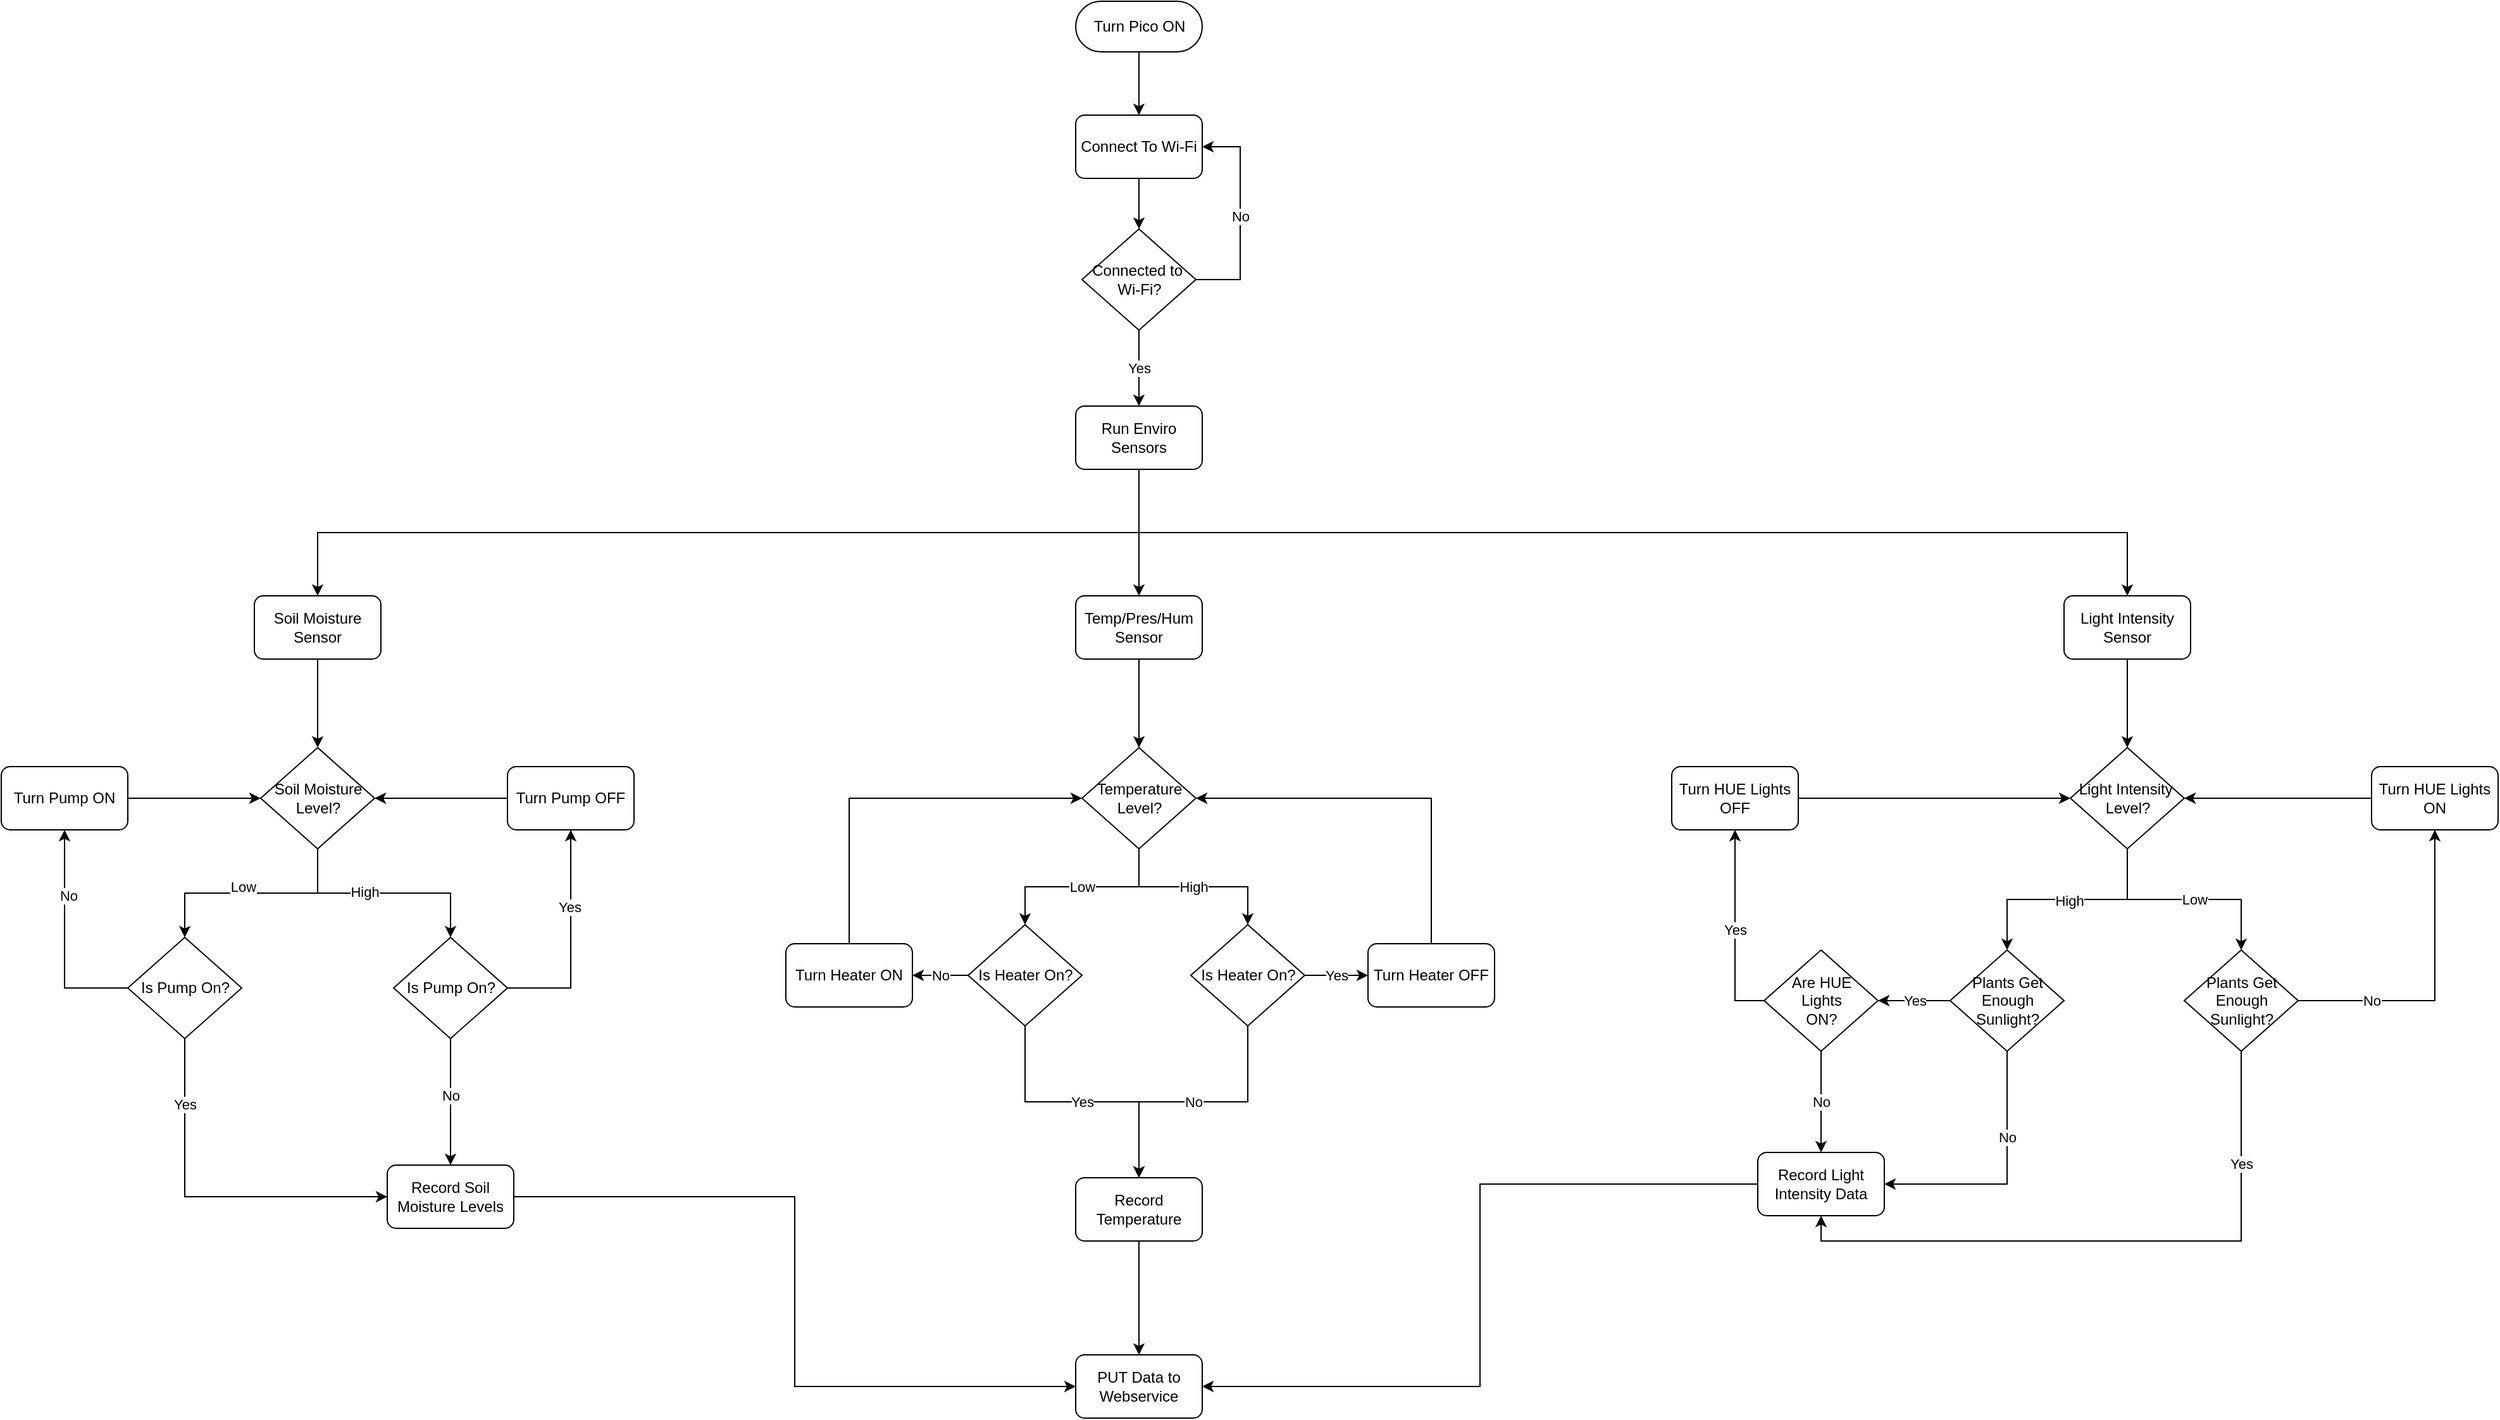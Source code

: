<mxfile version="17.5.0" type="github">
  <diagram id="-cRmQnEjnv8z0xzj8q_F" name="Page-1">
    <mxGraphModel dx="4287" dy="1775" grid="1" gridSize="10" guides="1" tooltips="1" connect="1" arrows="1" fold="1" page="1" pageScale="1" pageWidth="850" pageHeight="1100" math="0" shadow="0">
      <root>
        <mxCell id="0" />
        <mxCell id="1" parent="0" />
        <mxCell id="h_rT8yDhqs6gAvJNuXKU-2" style="edgeStyle=orthogonalEdgeStyle;rounded=0;orthogonalLoop=1;jettySize=auto;html=1;exitX=0.5;exitY=0.5;exitDx=0;exitDy=15;exitPerimeter=0;entryX=0.5;entryY=0;entryDx=0;entryDy=0;" edge="1" parent="1" source="h_rT8yDhqs6gAvJNuXKU-3">
          <mxGeometry relative="1" as="geometry">
            <mxPoint x="399" y="160.0" as="targetPoint" />
          </mxGeometry>
        </mxCell>
        <mxCell id="h_rT8yDhqs6gAvJNuXKU-3" value="Turn Pico ON" style="html=1;dashed=0;whitespace=wrap;shape=mxgraph.dfd.start" vertex="1" parent="1">
          <mxGeometry x="349" y="70" width="100" height="40" as="geometry" />
        </mxCell>
        <mxCell id="h_rT8yDhqs6gAvJNuXKU-4" value="No" style="edgeStyle=orthogonalEdgeStyle;rounded=0;orthogonalLoop=1;jettySize=auto;html=1;exitX=1;exitY=0.5;exitDx=0;exitDy=0;entryX=1;entryY=0.5;entryDx=0;entryDy=0;" edge="1" parent="1" source="h_rT8yDhqs6gAvJNuXKU-6" target="h_rT8yDhqs6gAvJNuXKU-8">
          <mxGeometry relative="1" as="geometry">
            <Array as="points">
              <mxPoint x="479" y="290" />
              <mxPoint x="479" y="185" />
            </Array>
          </mxGeometry>
        </mxCell>
        <mxCell id="h_rT8yDhqs6gAvJNuXKU-5" value="Yes" style="edgeStyle=orthogonalEdgeStyle;rounded=0;orthogonalLoop=1;jettySize=auto;html=1;exitX=0.5;exitY=1;exitDx=0;exitDy=0;entryX=0.5;entryY=0;entryDx=0;entryDy=0;" edge="1" parent="1" source="h_rT8yDhqs6gAvJNuXKU-6" target="h_rT8yDhqs6gAvJNuXKU-12">
          <mxGeometry relative="1" as="geometry" />
        </mxCell>
        <mxCell id="h_rT8yDhqs6gAvJNuXKU-6" value="Connected to&amp;nbsp;&lt;br&gt;Wi-Fi?" style="shape=rhombus;html=1;dashed=0;whitespace=wrap;perimeter=rhombusPerimeter;" vertex="1" parent="1">
          <mxGeometry x="354" y="250" width="90" height="80" as="geometry" />
        </mxCell>
        <mxCell id="h_rT8yDhqs6gAvJNuXKU-7" style="edgeStyle=orthogonalEdgeStyle;rounded=0;orthogonalLoop=1;jettySize=auto;html=1;exitX=0.5;exitY=1;exitDx=0;exitDy=0;entryX=0.5;entryY=0;entryDx=0;entryDy=0;" edge="1" parent="1" source="h_rT8yDhqs6gAvJNuXKU-8" target="h_rT8yDhqs6gAvJNuXKU-6">
          <mxGeometry relative="1" as="geometry" />
        </mxCell>
        <mxCell id="h_rT8yDhqs6gAvJNuXKU-8" value="Connect To Wi-Fi" style="rounded=1;whiteSpace=wrap;html=1;absoluteArcSize=1;arcSize=14;strokeWidth=1;" vertex="1" parent="1">
          <mxGeometry x="349" y="160" width="100" height="50" as="geometry" />
        </mxCell>
        <mxCell id="h_rT8yDhqs6gAvJNuXKU-9" style="edgeStyle=orthogonalEdgeStyle;rounded=0;orthogonalLoop=1;jettySize=auto;html=1;exitX=0.5;exitY=1;exitDx=0;exitDy=0;entryX=0.5;entryY=0;entryDx=0;entryDy=0;" edge="1" parent="1" source="h_rT8yDhqs6gAvJNuXKU-12" target="h_rT8yDhqs6gAvJNuXKU-18">
          <mxGeometry relative="1" as="geometry" />
        </mxCell>
        <mxCell id="h_rT8yDhqs6gAvJNuXKU-10" style="edgeStyle=orthogonalEdgeStyle;rounded=0;orthogonalLoop=1;jettySize=auto;html=1;exitX=0.5;exitY=1;exitDx=0;exitDy=0;" edge="1" parent="1" source="h_rT8yDhqs6gAvJNuXKU-12" target="h_rT8yDhqs6gAvJNuXKU-16">
          <mxGeometry relative="1" as="geometry" />
        </mxCell>
        <mxCell id="h_rT8yDhqs6gAvJNuXKU-11" style="edgeStyle=orthogonalEdgeStyle;rounded=0;orthogonalLoop=1;jettySize=auto;html=1;exitX=0.5;exitY=1;exitDx=0;exitDy=0;entryX=0.5;entryY=0;entryDx=0;entryDy=0;" edge="1" parent="1" source="h_rT8yDhqs6gAvJNuXKU-12" target="h_rT8yDhqs6gAvJNuXKU-14">
          <mxGeometry relative="1" as="geometry" />
        </mxCell>
        <mxCell id="h_rT8yDhqs6gAvJNuXKU-12" value="Run Enviro Sensors" style="rounded=1;whiteSpace=wrap;html=1;absoluteArcSize=1;arcSize=14;strokeWidth=1;" vertex="1" parent="1">
          <mxGeometry x="349" y="390" width="100" height="50" as="geometry" />
        </mxCell>
        <mxCell id="h_rT8yDhqs6gAvJNuXKU-13" style="edgeStyle=orthogonalEdgeStyle;rounded=0;orthogonalLoop=1;jettySize=auto;html=1;exitX=0.5;exitY=1;exitDx=0;exitDy=0;entryX=0.5;entryY=0;entryDx=0;entryDy=0;" edge="1" parent="1" source="h_rT8yDhqs6gAvJNuXKU-14" target="h_rT8yDhqs6gAvJNuXKU-22">
          <mxGeometry relative="1" as="geometry" />
        </mxCell>
        <mxCell id="h_rT8yDhqs6gAvJNuXKU-14" value="Light Intensity Sensor" style="rounded=1;whiteSpace=wrap;html=1;absoluteArcSize=1;arcSize=14;strokeWidth=1;" vertex="1" parent="1">
          <mxGeometry x="1130" y="540" width="100" height="50" as="geometry" />
        </mxCell>
        <mxCell id="h_rT8yDhqs6gAvJNuXKU-15" style="edgeStyle=orthogonalEdgeStyle;rounded=0;orthogonalLoop=1;jettySize=auto;html=1;exitX=0.5;exitY=1;exitDx=0;exitDy=0;" edge="1" parent="1" source="h_rT8yDhqs6gAvJNuXKU-16" target="h_rT8yDhqs6gAvJNuXKU-41">
          <mxGeometry relative="1" as="geometry" />
        </mxCell>
        <mxCell id="h_rT8yDhqs6gAvJNuXKU-16" value="Temp/Pres/Hum Sensor" style="rounded=1;whiteSpace=wrap;html=1;absoluteArcSize=1;arcSize=14;strokeWidth=1;" vertex="1" parent="1">
          <mxGeometry x="349" y="540" width="100" height="50" as="geometry" />
        </mxCell>
        <mxCell id="h_rT8yDhqs6gAvJNuXKU-17" style="edgeStyle=orthogonalEdgeStyle;rounded=0;orthogonalLoop=1;jettySize=auto;html=1;exitX=0.5;exitY=1;exitDx=0;exitDy=0;entryX=0.5;entryY=0;entryDx=0;entryDy=0;" edge="1" parent="1" source="h_rT8yDhqs6gAvJNuXKU-18" target="h_rT8yDhqs6gAvJNuXKU-30">
          <mxGeometry relative="1" as="geometry" />
        </mxCell>
        <mxCell id="h_rT8yDhqs6gAvJNuXKU-18" value="Soil Moisture Sensor" style="rounded=1;whiteSpace=wrap;html=1;absoluteArcSize=1;arcSize=14;strokeWidth=1;" vertex="1" parent="1">
          <mxGeometry x="-300" y="540" width="100" height="50" as="geometry" />
        </mxCell>
        <mxCell id="h_rT8yDhqs6gAvJNuXKU-19" style="edgeStyle=orthogonalEdgeStyle;rounded=0;orthogonalLoop=1;jettySize=auto;html=1;exitX=0.5;exitY=1;exitDx=0;exitDy=0;entryX=0.5;entryY=0;entryDx=0;entryDy=0;" edge="1" parent="1" source="h_rT8yDhqs6gAvJNuXKU-22" target="h_rT8yDhqs6gAvJNuXKU-57">
          <mxGeometry relative="1" as="geometry" />
        </mxCell>
        <mxCell id="h_rT8yDhqs6gAvJNuXKU-20" value="High" style="edgeLabel;html=1;align=center;verticalAlign=middle;resizable=0;points=[];" vertex="1" connectable="0" parent="h_rT8yDhqs6gAvJNuXKU-19">
          <mxGeometry x="-0.191" y="1" relative="1" as="geometry">
            <mxPoint x="-15" as="offset" />
          </mxGeometry>
        </mxCell>
        <mxCell id="h_rT8yDhqs6gAvJNuXKU-21" value="Low" style="edgeStyle=orthogonalEdgeStyle;rounded=0;orthogonalLoop=1;jettySize=auto;html=1;exitX=0.5;exitY=1;exitDx=0;exitDy=0;" edge="1" parent="1" source="h_rT8yDhqs6gAvJNuXKU-22" target="h_rT8yDhqs6gAvJNuXKU-67">
          <mxGeometry x="0.094" relative="1" as="geometry">
            <mxPoint as="offset" />
          </mxGeometry>
        </mxCell>
        <mxCell id="h_rT8yDhqs6gAvJNuXKU-22" value="Light Intensity&amp;nbsp;&lt;br&gt;Level?" style="shape=rhombus;html=1;dashed=0;whitespace=wrap;perimeter=rhombusPerimeter;" vertex="1" parent="1">
          <mxGeometry x="1135" y="660" width="90" height="80" as="geometry" />
        </mxCell>
        <mxCell id="h_rT8yDhqs6gAvJNuXKU-23" style="edgeStyle=orthogonalEdgeStyle;rounded=0;orthogonalLoop=1;jettySize=auto;html=1;exitX=0;exitY=0.5;exitDx=0;exitDy=0;entryX=1;entryY=0.5;entryDx=0;entryDy=0;" edge="1" parent="1" source="h_rT8yDhqs6gAvJNuXKU-24" target="h_rT8yDhqs6gAvJNuXKU-71">
          <mxGeometry relative="1" as="geometry" />
        </mxCell>
        <mxCell id="h_rT8yDhqs6gAvJNuXKU-24" value="Record Light Intensity Data" style="rounded=1;whiteSpace=wrap;html=1;absoluteArcSize=1;arcSize=14;strokeWidth=1;" vertex="1" parent="1">
          <mxGeometry x="888" y="980" width="100" height="50" as="geometry" />
        </mxCell>
        <mxCell id="h_rT8yDhqs6gAvJNuXKU-25" style="edgeStyle=orthogonalEdgeStyle;rounded=0;orthogonalLoop=1;jettySize=auto;html=1;exitX=0;exitY=0.5;exitDx=0;exitDy=0;entryX=1;entryY=0.5;entryDx=0;entryDy=0;" edge="1" parent="1" source="h_rT8yDhqs6gAvJNuXKU-26" target="h_rT8yDhqs6gAvJNuXKU-22">
          <mxGeometry relative="1" as="geometry" />
        </mxCell>
        <mxCell id="h_rT8yDhqs6gAvJNuXKU-26" value="Turn HUE Lights ON" style="rounded=1;whiteSpace=wrap;html=1;absoluteArcSize=1;arcSize=14;strokeWidth=1;" vertex="1" parent="1">
          <mxGeometry x="1373" y="675" width="100" height="50" as="geometry" />
        </mxCell>
        <mxCell id="h_rT8yDhqs6gAvJNuXKU-27" style="edgeStyle=orthogonalEdgeStyle;rounded=0;orthogonalLoop=1;jettySize=auto;html=1;exitX=0.5;exitY=1;exitDx=0;exitDy=0;entryX=0.5;entryY=0;entryDx=0;entryDy=0;" edge="1" parent="1" source="h_rT8yDhqs6gAvJNuXKU-30" target="h_rT8yDhqs6gAvJNuXKU-34">
          <mxGeometry relative="1" as="geometry" />
        </mxCell>
        <mxCell id="h_rT8yDhqs6gAvJNuXKU-28" value="Low" style="edgeLabel;html=1;align=center;verticalAlign=middle;resizable=0;points=[];" vertex="1" connectable="0" parent="h_rT8yDhqs6gAvJNuXKU-27">
          <mxGeometry x="0.161" y="-1" relative="1" as="geometry">
            <mxPoint x="7" y="-4" as="offset" />
          </mxGeometry>
        </mxCell>
        <mxCell id="h_rT8yDhqs6gAvJNuXKU-29" value="High" style="edgeStyle=orthogonalEdgeStyle;rounded=0;orthogonalLoop=1;jettySize=auto;html=1;exitX=0.5;exitY=1;exitDx=0;exitDy=0;entryX=0.5;entryY=0;entryDx=0;entryDy=0;" edge="1" parent="1" source="h_rT8yDhqs6gAvJNuXKU-30" target="h_rT8yDhqs6gAvJNuXKU-50">
          <mxGeometry x="-0.177" relative="1" as="geometry">
            <mxPoint y="-1" as="offset" />
          </mxGeometry>
        </mxCell>
        <mxCell id="h_rT8yDhqs6gAvJNuXKU-30" value="Soil Moisture &lt;br&gt;Level?" style="shape=rhombus;html=1;dashed=0;whitespace=wrap;perimeter=rhombusPerimeter;" vertex="1" parent="1">
          <mxGeometry x="-295" y="660" width="90" height="80" as="geometry" />
        </mxCell>
        <mxCell id="h_rT8yDhqs6gAvJNuXKU-31" style="edgeStyle=orthogonalEdgeStyle;rounded=0;orthogonalLoop=1;jettySize=auto;html=1;exitX=0;exitY=0.5;exitDx=0;exitDy=0;entryX=0.5;entryY=1;entryDx=0;entryDy=0;" edge="1" parent="1" source="h_rT8yDhqs6gAvJNuXKU-34" target="h_rT8yDhqs6gAvJNuXKU-38">
          <mxGeometry relative="1" as="geometry" />
        </mxCell>
        <mxCell id="h_rT8yDhqs6gAvJNuXKU-32" value="No" style="edgeLabel;html=1;align=center;verticalAlign=middle;resizable=0;points=[];" vertex="1" connectable="0" parent="h_rT8yDhqs6gAvJNuXKU-31">
          <mxGeometry x="0.319" y="-3" relative="1" as="geometry">
            <mxPoint y="-8" as="offset" />
          </mxGeometry>
        </mxCell>
        <mxCell id="h_rT8yDhqs6gAvJNuXKU-33" value="Yes" style="edgeStyle=orthogonalEdgeStyle;rounded=0;orthogonalLoop=1;jettySize=auto;html=1;exitX=0.5;exitY=1;exitDx=0;exitDy=0;entryX=0;entryY=0.5;entryDx=0;entryDy=0;" edge="1" parent="1" source="h_rT8yDhqs6gAvJNuXKU-34" target="h_rT8yDhqs6gAvJNuXKU-36">
          <mxGeometry x="-0.643" relative="1" as="geometry">
            <mxPoint y="1" as="offset" />
          </mxGeometry>
        </mxCell>
        <mxCell id="h_rT8yDhqs6gAvJNuXKU-34" value="Is Pump On?" style="shape=rhombus;html=1;dashed=0;whitespace=wrap;perimeter=rhombusPerimeter;" vertex="1" parent="1">
          <mxGeometry x="-400" y="810" width="90" height="80" as="geometry" />
        </mxCell>
        <mxCell id="h_rT8yDhqs6gAvJNuXKU-35" style="edgeStyle=orthogonalEdgeStyle;rounded=0;orthogonalLoop=1;jettySize=auto;html=1;exitX=1;exitY=0.5;exitDx=0;exitDy=0;entryX=0;entryY=0.5;entryDx=0;entryDy=0;" edge="1" parent="1" source="h_rT8yDhqs6gAvJNuXKU-36" target="h_rT8yDhqs6gAvJNuXKU-71">
          <mxGeometry relative="1" as="geometry" />
        </mxCell>
        <mxCell id="h_rT8yDhqs6gAvJNuXKU-36" value="Record Soil Moisture Levels" style="rounded=1;whiteSpace=wrap;html=1;absoluteArcSize=1;arcSize=14;strokeWidth=1;" vertex="1" parent="1">
          <mxGeometry x="-195" y="990" width="100" height="50" as="geometry" />
        </mxCell>
        <mxCell id="h_rT8yDhqs6gAvJNuXKU-37" style="edgeStyle=orthogonalEdgeStyle;rounded=0;orthogonalLoop=1;jettySize=auto;html=1;exitX=1;exitY=0.5;exitDx=0;exitDy=0;entryX=0;entryY=0.5;entryDx=0;entryDy=0;" edge="1" parent="1" source="h_rT8yDhqs6gAvJNuXKU-38" target="h_rT8yDhqs6gAvJNuXKU-30">
          <mxGeometry relative="1" as="geometry" />
        </mxCell>
        <mxCell id="h_rT8yDhqs6gAvJNuXKU-38" value="Turn Pump ON" style="rounded=1;whiteSpace=wrap;html=1;absoluteArcSize=1;arcSize=14;strokeWidth=1;" vertex="1" parent="1">
          <mxGeometry x="-500" y="675" width="100" height="50" as="geometry" />
        </mxCell>
        <mxCell id="h_rT8yDhqs6gAvJNuXKU-39" value="Low" style="edgeStyle=orthogonalEdgeStyle;rounded=0;orthogonalLoop=1;jettySize=auto;html=1;exitX=0.5;exitY=1;exitDx=0;exitDy=0;entryX=0.5;entryY=0;entryDx=0;entryDy=0;" edge="1" parent="1" source="h_rT8yDhqs6gAvJNuXKU-41" target="h_rT8yDhqs6gAvJNuXKU-44">
          <mxGeometry relative="1" as="geometry" />
        </mxCell>
        <mxCell id="h_rT8yDhqs6gAvJNuXKU-40" value="High" style="edgeStyle=orthogonalEdgeStyle;rounded=0;orthogonalLoop=1;jettySize=auto;html=1;exitX=0.5;exitY=1;exitDx=0;exitDy=0;entryX=0.5;entryY=0;entryDx=0;entryDy=0;" edge="1" parent="1" source="h_rT8yDhqs6gAvJNuXKU-41" target="h_rT8yDhqs6gAvJNuXKU-62">
          <mxGeometry relative="1" as="geometry" />
        </mxCell>
        <mxCell id="h_rT8yDhqs6gAvJNuXKU-41" value="Temperature&lt;br&gt;Level?" style="shape=rhombus;html=1;dashed=0;whitespace=wrap;perimeter=rhombusPerimeter;" vertex="1" parent="1">
          <mxGeometry x="354" y="660" width="90" height="80" as="geometry" />
        </mxCell>
        <mxCell id="h_rT8yDhqs6gAvJNuXKU-42" value="Yes" style="edgeStyle=orthogonalEdgeStyle;rounded=0;orthogonalLoop=1;jettySize=auto;html=1;exitX=0.5;exitY=1;exitDx=0;exitDy=0;entryX=0.5;entryY=0;entryDx=0;entryDy=0;" edge="1" parent="1" source="h_rT8yDhqs6gAvJNuXKU-44" target="h_rT8yDhqs6gAvJNuXKU-46">
          <mxGeometry relative="1" as="geometry" />
        </mxCell>
        <mxCell id="h_rT8yDhqs6gAvJNuXKU-43" value="No" style="edgeStyle=orthogonalEdgeStyle;rounded=0;orthogonalLoop=1;jettySize=auto;html=1;exitX=0;exitY=0.5;exitDx=0;exitDy=0;entryX=1;entryY=0.5;entryDx=0;entryDy=0;" edge="1" parent="1" source="h_rT8yDhqs6gAvJNuXKU-44" target="h_rT8yDhqs6gAvJNuXKU-59">
          <mxGeometry relative="1" as="geometry" />
        </mxCell>
        <mxCell id="h_rT8yDhqs6gAvJNuXKU-44" value="Is Heater On?" style="shape=rhombus;html=1;dashed=0;whitespace=wrap;perimeter=rhombusPerimeter;" vertex="1" parent="1">
          <mxGeometry x="264" y="800" width="90" height="80" as="geometry" />
        </mxCell>
        <mxCell id="h_rT8yDhqs6gAvJNuXKU-45" style="edgeStyle=orthogonalEdgeStyle;rounded=0;orthogonalLoop=1;jettySize=auto;html=1;exitX=0.5;exitY=1;exitDx=0;exitDy=0;entryX=0.5;entryY=0;entryDx=0;entryDy=0;" edge="1" parent="1" source="h_rT8yDhqs6gAvJNuXKU-46" target="h_rT8yDhqs6gAvJNuXKU-71">
          <mxGeometry relative="1" as="geometry" />
        </mxCell>
        <mxCell id="h_rT8yDhqs6gAvJNuXKU-46" value="Record Temperature" style="rounded=1;whiteSpace=wrap;html=1;absoluteArcSize=1;arcSize=14;strokeWidth=1;" vertex="1" parent="1">
          <mxGeometry x="349" y="1000" width="100" height="50" as="geometry" />
        </mxCell>
        <mxCell id="h_rT8yDhqs6gAvJNuXKU-47" value="No" style="edgeStyle=orthogonalEdgeStyle;rounded=0;orthogonalLoop=1;jettySize=auto;html=1;exitX=0.5;exitY=1;exitDx=0;exitDy=0;entryX=0.5;entryY=0;entryDx=0;entryDy=0;" edge="1" parent="1" source="h_rT8yDhqs6gAvJNuXKU-50" target="h_rT8yDhqs6gAvJNuXKU-36">
          <mxGeometry x="-0.091" relative="1" as="geometry">
            <mxPoint y="-1" as="offset" />
          </mxGeometry>
        </mxCell>
        <mxCell id="h_rT8yDhqs6gAvJNuXKU-48" style="edgeStyle=orthogonalEdgeStyle;rounded=0;orthogonalLoop=1;jettySize=auto;html=1;exitX=1;exitY=0.5;exitDx=0;exitDy=0;entryX=0.5;entryY=1;entryDx=0;entryDy=0;" edge="1" parent="1" source="h_rT8yDhqs6gAvJNuXKU-50" target="h_rT8yDhqs6gAvJNuXKU-52">
          <mxGeometry relative="1" as="geometry" />
        </mxCell>
        <mxCell id="h_rT8yDhqs6gAvJNuXKU-49" value="Yes" style="edgeLabel;html=1;align=center;verticalAlign=middle;resizable=0;points=[];" vertex="1" connectable="0" parent="h_rT8yDhqs6gAvJNuXKU-48">
          <mxGeometry x="0.301" y="1" relative="1" as="geometry">
            <mxPoint as="offset" />
          </mxGeometry>
        </mxCell>
        <mxCell id="h_rT8yDhqs6gAvJNuXKU-50" value="Is Pump On?" style="shape=rhombus;html=1;dashed=0;whitespace=wrap;perimeter=rhombusPerimeter;" vertex="1" parent="1">
          <mxGeometry x="-190" y="810" width="90" height="80" as="geometry" />
        </mxCell>
        <mxCell id="h_rT8yDhqs6gAvJNuXKU-51" style="edgeStyle=orthogonalEdgeStyle;rounded=0;orthogonalLoop=1;jettySize=auto;html=1;entryX=1;entryY=0.5;entryDx=0;entryDy=0;" edge="1" parent="1" source="h_rT8yDhqs6gAvJNuXKU-52" target="h_rT8yDhqs6gAvJNuXKU-30">
          <mxGeometry relative="1" as="geometry" />
        </mxCell>
        <mxCell id="h_rT8yDhqs6gAvJNuXKU-52" value="Turn Pump OFF" style="rounded=1;whiteSpace=wrap;html=1;absoluteArcSize=1;arcSize=14;strokeWidth=1;" vertex="1" parent="1">
          <mxGeometry x="-100" y="675" width="100" height="50" as="geometry" />
        </mxCell>
        <mxCell id="h_rT8yDhqs6gAvJNuXKU-53" style="edgeStyle=orthogonalEdgeStyle;rounded=0;orthogonalLoop=1;jettySize=auto;html=1;exitX=1;exitY=0.5;exitDx=0;exitDy=0;entryX=0;entryY=0.5;entryDx=0;entryDy=0;" edge="1" parent="1" source="h_rT8yDhqs6gAvJNuXKU-54" target="h_rT8yDhqs6gAvJNuXKU-22">
          <mxGeometry relative="1" as="geometry" />
        </mxCell>
        <mxCell id="h_rT8yDhqs6gAvJNuXKU-54" value="Turn HUE Lights OFF" style="rounded=1;whiteSpace=wrap;html=1;absoluteArcSize=1;arcSize=14;strokeWidth=1;" vertex="1" parent="1">
          <mxGeometry x="820" y="675" width="100" height="50" as="geometry" />
        </mxCell>
        <mxCell id="h_rT8yDhqs6gAvJNuXKU-55" value="Yes" style="edgeStyle=orthogonalEdgeStyle;rounded=0;orthogonalLoop=1;jettySize=auto;html=1;exitX=0;exitY=0.5;exitDx=0;exitDy=0;entryX=1;entryY=0.5;entryDx=0;entryDy=0;" edge="1" parent="1" source="h_rT8yDhqs6gAvJNuXKU-57" target="h_rT8yDhqs6gAvJNuXKU-70">
          <mxGeometry relative="1" as="geometry" />
        </mxCell>
        <mxCell id="h_rT8yDhqs6gAvJNuXKU-56" value="No" style="edgeStyle=orthogonalEdgeStyle;rounded=0;orthogonalLoop=1;jettySize=auto;html=1;exitX=0.5;exitY=1;exitDx=0;exitDy=0;entryX=1;entryY=0.5;entryDx=0;entryDy=0;" edge="1" parent="1" source="h_rT8yDhqs6gAvJNuXKU-57" target="h_rT8yDhqs6gAvJNuXKU-24">
          <mxGeometry x="-0.333" relative="1" as="geometry">
            <mxPoint x="1085" y="960" as="targetPoint" />
            <mxPoint as="offset" />
          </mxGeometry>
        </mxCell>
        <mxCell id="h_rT8yDhqs6gAvJNuXKU-57" value="Plants Get &lt;br&gt;Enough &lt;br&gt;Sunlight?" style="shape=rhombus;html=1;dashed=0;whitespace=wrap;perimeter=rhombusPerimeter;" vertex="1" parent="1">
          <mxGeometry x="1040" y="820" width="90" height="80" as="geometry" />
        </mxCell>
        <mxCell id="h_rT8yDhqs6gAvJNuXKU-58" style="edgeStyle=orthogonalEdgeStyle;rounded=0;orthogonalLoop=1;jettySize=auto;html=1;exitX=0.5;exitY=0;exitDx=0;exitDy=0;entryX=0;entryY=0.5;entryDx=0;entryDy=0;" edge="1" parent="1" source="h_rT8yDhqs6gAvJNuXKU-59" target="h_rT8yDhqs6gAvJNuXKU-41">
          <mxGeometry relative="1" as="geometry" />
        </mxCell>
        <mxCell id="h_rT8yDhqs6gAvJNuXKU-59" value="Turn Heater ON" style="rounded=1;whiteSpace=wrap;html=1;absoluteArcSize=1;arcSize=14;strokeWidth=1;" vertex="1" parent="1">
          <mxGeometry x="120" y="815" width="100" height="50" as="geometry" />
        </mxCell>
        <mxCell id="h_rT8yDhqs6gAvJNuXKU-60" value="No" style="edgeStyle=orthogonalEdgeStyle;rounded=0;orthogonalLoop=1;jettySize=auto;html=1;exitX=0.5;exitY=1;exitDx=0;exitDy=0;entryX=0.5;entryY=0;entryDx=0;entryDy=0;" edge="1" parent="1" source="h_rT8yDhqs6gAvJNuXKU-62" target="h_rT8yDhqs6gAvJNuXKU-46">
          <mxGeometry relative="1" as="geometry" />
        </mxCell>
        <mxCell id="h_rT8yDhqs6gAvJNuXKU-61" value="Yes" style="edgeStyle=orthogonalEdgeStyle;rounded=0;orthogonalLoop=1;jettySize=auto;html=1;exitX=1;exitY=0.5;exitDx=0;exitDy=0;entryX=0;entryY=0.5;entryDx=0;entryDy=0;" edge="1" parent="1" source="h_rT8yDhqs6gAvJNuXKU-62" target="h_rT8yDhqs6gAvJNuXKU-64">
          <mxGeometry relative="1" as="geometry" />
        </mxCell>
        <mxCell id="h_rT8yDhqs6gAvJNuXKU-62" value="Is Heater On?" style="shape=rhombus;html=1;dashed=0;whitespace=wrap;perimeter=rhombusPerimeter;" vertex="1" parent="1">
          <mxGeometry x="440" y="800" width="90" height="80" as="geometry" />
        </mxCell>
        <mxCell id="h_rT8yDhqs6gAvJNuXKU-63" style="edgeStyle=orthogonalEdgeStyle;rounded=0;orthogonalLoop=1;jettySize=auto;html=1;exitX=0.5;exitY=0;exitDx=0;exitDy=0;entryX=1;entryY=0.5;entryDx=0;entryDy=0;" edge="1" parent="1" source="h_rT8yDhqs6gAvJNuXKU-64" target="h_rT8yDhqs6gAvJNuXKU-41">
          <mxGeometry relative="1" as="geometry" />
        </mxCell>
        <mxCell id="h_rT8yDhqs6gAvJNuXKU-64" value="Turn Heater OFF" style="rounded=1;whiteSpace=wrap;html=1;absoluteArcSize=1;arcSize=14;strokeWidth=1;" vertex="1" parent="1">
          <mxGeometry x="580" y="815" width="100" height="50" as="geometry" />
        </mxCell>
        <mxCell id="h_rT8yDhqs6gAvJNuXKU-65" value="No" style="edgeStyle=orthogonalEdgeStyle;rounded=0;orthogonalLoop=1;jettySize=auto;html=1;exitX=1;exitY=0.5;exitDx=0;exitDy=0;" edge="1" parent="1" source="h_rT8yDhqs6gAvJNuXKU-67" target="h_rT8yDhqs6gAvJNuXKU-26">
          <mxGeometry x="-0.523" relative="1" as="geometry">
            <mxPoint as="offset" />
          </mxGeometry>
        </mxCell>
        <mxCell id="h_rT8yDhqs6gAvJNuXKU-66" value="Yes" style="edgeStyle=orthogonalEdgeStyle;rounded=0;orthogonalLoop=1;jettySize=auto;html=1;exitX=0.5;exitY=1;exitDx=0;exitDy=0;entryX=0.5;entryY=1;entryDx=0;entryDy=0;" edge="1" parent="1" source="h_rT8yDhqs6gAvJNuXKU-67" target="h_rT8yDhqs6gAvJNuXKU-24">
          <mxGeometry x="-0.647" relative="1" as="geometry">
            <mxPoint as="offset" />
          </mxGeometry>
        </mxCell>
        <mxCell id="h_rT8yDhqs6gAvJNuXKU-67" value="Plants Get &lt;br&gt;Enough &lt;br&gt;Sunlight?" style="shape=rhombus;html=1;dashed=0;whitespace=wrap;perimeter=rhombusPerimeter;" vertex="1" parent="1">
          <mxGeometry x="1225" y="820" width="90" height="80" as="geometry" />
        </mxCell>
        <mxCell id="h_rT8yDhqs6gAvJNuXKU-68" value="Yes" style="edgeStyle=orthogonalEdgeStyle;rounded=0;orthogonalLoop=1;jettySize=auto;html=1;exitX=0;exitY=0.5;exitDx=0;exitDy=0;entryX=0.5;entryY=1;entryDx=0;entryDy=0;" edge="1" parent="1" source="h_rT8yDhqs6gAvJNuXKU-70" target="h_rT8yDhqs6gAvJNuXKU-54">
          <mxGeometry relative="1" as="geometry" />
        </mxCell>
        <mxCell id="h_rT8yDhqs6gAvJNuXKU-69" value="No" style="edgeStyle=orthogonalEdgeStyle;rounded=0;orthogonalLoop=1;jettySize=auto;html=1;exitX=0.5;exitY=1;exitDx=0;exitDy=0;entryX=0.5;entryY=0;entryDx=0;entryDy=0;" edge="1" parent="1" source="h_rT8yDhqs6gAvJNuXKU-70" target="h_rT8yDhqs6gAvJNuXKU-24">
          <mxGeometry relative="1" as="geometry" />
        </mxCell>
        <mxCell id="h_rT8yDhqs6gAvJNuXKU-70" value="Are HUE&lt;br&gt;Lights &lt;br&gt;ON?" style="shape=rhombus;html=1;dashed=0;whitespace=wrap;perimeter=rhombusPerimeter;" vertex="1" parent="1">
          <mxGeometry x="893" y="820" width="90" height="80" as="geometry" />
        </mxCell>
        <mxCell id="h_rT8yDhqs6gAvJNuXKU-71" value="PUT Data to Webservice" style="rounded=1;whiteSpace=wrap;html=1;absoluteArcSize=1;arcSize=14;strokeWidth=1;" vertex="1" parent="1">
          <mxGeometry x="349" y="1140" width="100" height="50" as="geometry" />
        </mxCell>
      </root>
    </mxGraphModel>
  </diagram>
</mxfile>
